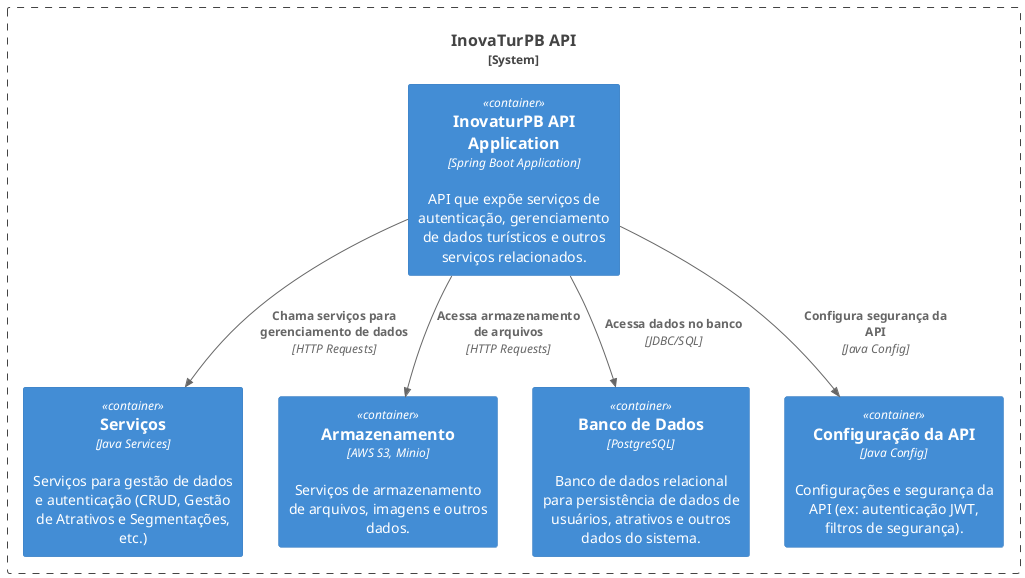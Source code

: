 @startuml
!define C4_CONTAINER
!include <C4/C4_Container.puml>

System_Boundary(inovaturpb_api, "InovaTurPB API") {
    Container(inovaturpb_application, "InovaturPB API Application", "Spring Boot Application", "API que expõe serviços de autenticação, gerenciamento de dados turísticos e outros serviços relacionados.")
    
    Container(inovaturpb_services, "Serviços", "Java Services", "Serviços para gestão de dados e autenticação (CRUD, Gestão de Atrativos e Segmentações, etc.)")
    
    Container(inovaturpb_storage, "Armazenamento", "AWS S3, Minio", "Serviços de armazenamento de arquivos, imagens e outros dados.")
    
    Container(inovaturpb_database, "Banco de Dados", "PostgreSQL", "Banco de dados relacional para persistência de dados de usuários, atrativos e outros dados do sistema.")
    
    Container(inovaturpb_api_config, "Configuração da API", "Java Config", "Configurações e segurança da API (ex: autenticação JWT, filtros de segurança).")
}

' Relacionamentos Internos entre os containers
Rel(inovaturpb_application, inovaturpb_services, "Chama serviços para gerenciamento de dados", "HTTP Requests")
Rel(inovaturpb_application, inovaturpb_storage, "Acessa armazenamento de arquivos", "HTTP Requests")
Rel(inovaturpb_application, inovaturpb_database, "Acessa dados no banco", "JDBC/SQL")
Rel(inovaturpb_application, inovaturpb_api_config, "Configura segurança da API", "Java Config")

@enduml

